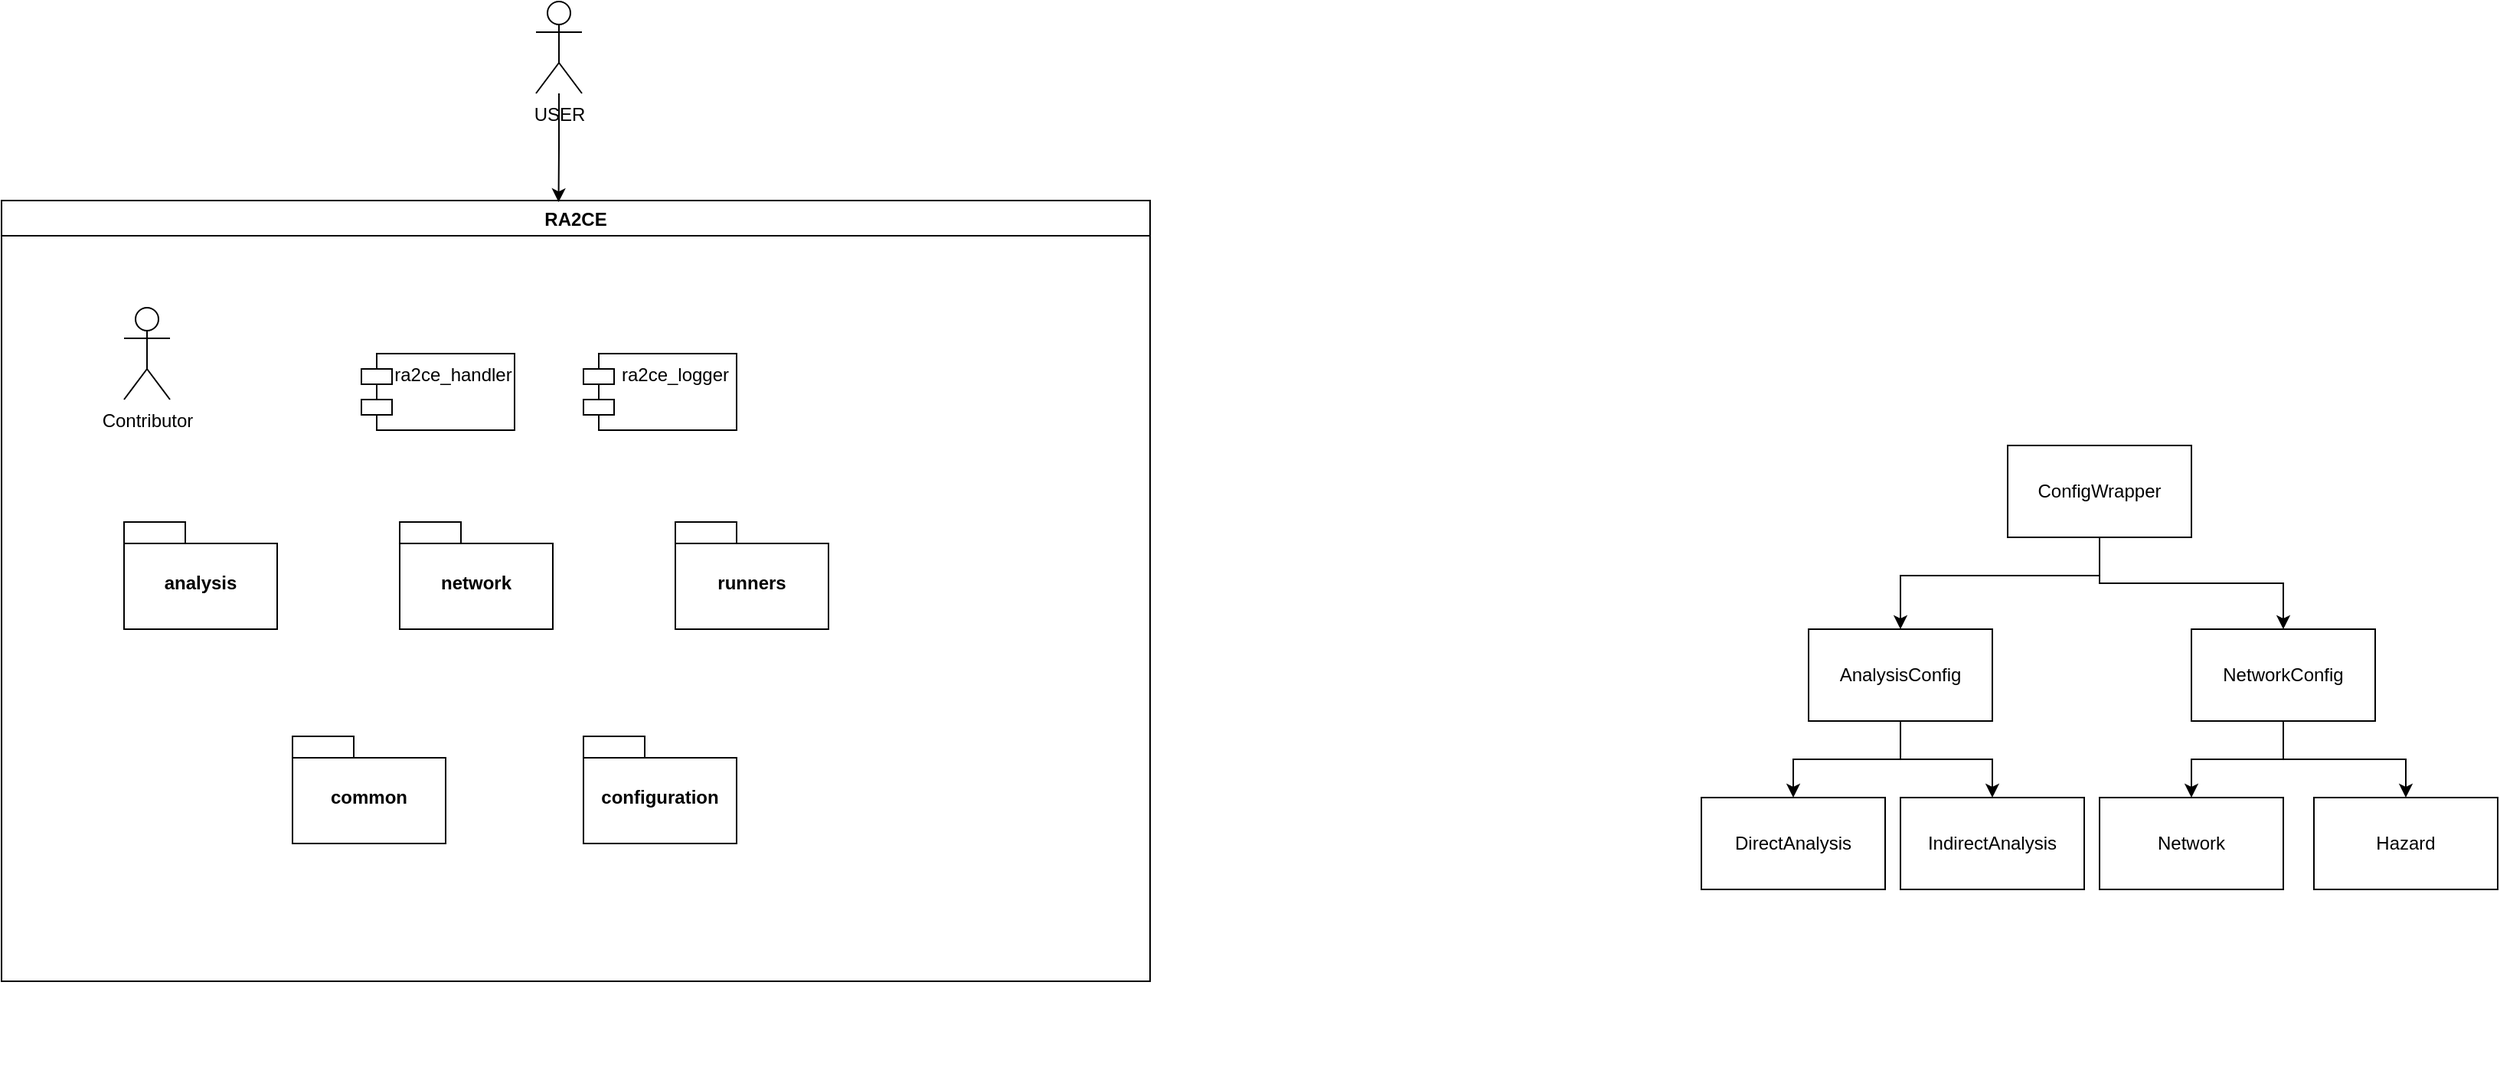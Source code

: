 <mxfile version="24.0.7" type="device" pages="7">
  <diagram id="Rp2NDlzOlhKS_G9DzCgf" name="Package overview">
    <mxGraphModel dx="1434" dy="1890" grid="1" gridSize="10" guides="1" tooltips="1" connect="1" arrows="1" fold="1" page="1" pageScale="1" pageWidth="850" pageHeight="1100" math="0" shadow="0">
      <root>
        <mxCell id="0" />
        <mxCell id="1" parent="0" />
        <mxCell id="DDgb_ZeBUq6CpwSrKfSQ-1" value="USER" style="shape=umlActor;verticalLabelPosition=bottom;verticalAlign=top;html=1;outlineConnect=0;" vertex="1" parent="1">
          <mxGeometry x="439" y="-10" width="30" height="60" as="geometry" />
        </mxCell>
        <mxCell id="DDgb_ZeBUq6CpwSrKfSQ-2" value="RA2CE" style="swimlane;rotation=0;" vertex="1" parent="1">
          <mxGeometry x="90" y="120" width="750" height="510" as="geometry" />
        </mxCell>
        <mxCell id="DDgb_ZeBUq6CpwSrKfSQ-6" value="" style="edgeStyle=orthogonalEdgeStyle;rounded=0;orthogonalLoop=1;jettySize=auto;html=1;" edge="1" parent="DDgb_ZeBUq6CpwSrKfSQ-2" target="DDgb_ZeBUq6CpwSrKfSQ-26">
          <mxGeometry relative="1" as="geometry">
            <Array as="points">
              <mxPoint x="733" y="340" />
              <mxPoint x="540" y="340" />
            </Array>
            <mxPoint x="733" y="320" as="sourcePoint" />
          </mxGeometry>
        </mxCell>
        <mxCell id="DDgb_ZeBUq6CpwSrKfSQ-8" value="Contributor" style="shape=umlActor;verticalLabelPosition=bottom;verticalAlign=top;html=1;outlineConnect=0;rotation=0;" vertex="1" parent="DDgb_ZeBUq6CpwSrKfSQ-2">
          <mxGeometry x="80" y="70" width="30" height="60" as="geometry" />
        </mxCell>
        <mxCell id="DDgb_ZeBUq6CpwSrKfSQ-9" value="" style="group;rotation=90;direction=west;" vertex="1" connectable="0" parent="DDgb_ZeBUq6CpwSrKfSQ-2">
          <mxGeometry x="1110" y="160" width="520" height="290" as="geometry" />
        </mxCell>
        <mxCell id="DDgb_ZeBUq6CpwSrKfSQ-10" value="ConfigWrapper" style="rounded=0;whiteSpace=wrap;html=1;rotation=0;" vertex="1" parent="DDgb_ZeBUq6CpwSrKfSQ-9">
          <mxGeometry x="200" width="120" height="60" as="geometry" />
        </mxCell>
        <mxCell id="DDgb_ZeBUq6CpwSrKfSQ-11" value="AnalysisConfig" style="rounded=0;whiteSpace=wrap;html=1;rotation=0;" vertex="1" parent="DDgb_ZeBUq6CpwSrKfSQ-9">
          <mxGeometry x="70" y="120" width="120" height="60" as="geometry" />
        </mxCell>
        <mxCell id="DDgb_ZeBUq6CpwSrKfSQ-12" value="NetworkConfig" style="whiteSpace=wrap;html=1;rounded=0;rotation=0;" vertex="1" parent="DDgb_ZeBUq6CpwSrKfSQ-9">
          <mxGeometry x="320" y="120" width="120" height="60" as="geometry" />
        </mxCell>
        <mxCell id="DDgb_ZeBUq6CpwSrKfSQ-13" value="DirectAnalysis" style="rounded=0;whiteSpace=wrap;html=1;rotation=0;" vertex="1" parent="DDgb_ZeBUq6CpwSrKfSQ-9">
          <mxGeometry y="230" width="120" height="60" as="geometry" />
        </mxCell>
        <mxCell id="DDgb_ZeBUq6CpwSrKfSQ-14" value="IndirectAnalysis" style="rounded=0;whiteSpace=wrap;html=1;rotation=0;" vertex="1" parent="DDgb_ZeBUq6CpwSrKfSQ-9">
          <mxGeometry x="130" y="230" width="120" height="60" as="geometry" />
        </mxCell>
        <mxCell id="DDgb_ZeBUq6CpwSrKfSQ-15" value="Network" style="rounded=0;whiteSpace=wrap;html=1;rotation=0;" vertex="1" parent="DDgb_ZeBUq6CpwSrKfSQ-9">
          <mxGeometry x="260" y="230" width="120" height="60" as="geometry" />
        </mxCell>
        <mxCell id="DDgb_ZeBUq6CpwSrKfSQ-16" value="Hazard" style="rounded=0;whiteSpace=wrap;html=1;rotation=0;" vertex="1" parent="DDgb_ZeBUq6CpwSrKfSQ-9">
          <mxGeometry x="400" y="230" width="120" height="60" as="geometry" />
        </mxCell>
        <mxCell id="DDgb_ZeBUq6CpwSrKfSQ-17" style="edgeStyle=orthogonalEdgeStyle;rounded=0;orthogonalLoop=1;jettySize=auto;html=1;exitX=0.5;exitY=1;exitDx=0;exitDy=0;" edge="1" parent="DDgb_ZeBUq6CpwSrKfSQ-9" source="DDgb_ZeBUq6CpwSrKfSQ-10" target="DDgb_ZeBUq6CpwSrKfSQ-11">
          <mxGeometry relative="1" as="geometry">
            <Array as="points">
              <mxPoint x="260" y="85" />
              <mxPoint x="130" y="85" />
            </Array>
          </mxGeometry>
        </mxCell>
        <mxCell id="DDgb_ZeBUq6CpwSrKfSQ-18" value="" style="edgeStyle=orthogonalEdgeStyle;rounded=0;orthogonalLoop=1;jettySize=auto;html=1;" edge="1" parent="DDgb_ZeBUq6CpwSrKfSQ-9" source="DDgb_ZeBUq6CpwSrKfSQ-10" target="DDgb_ZeBUq6CpwSrKfSQ-12">
          <mxGeometry relative="1" as="geometry">
            <Array as="points" />
          </mxGeometry>
        </mxCell>
        <mxCell id="DDgb_ZeBUq6CpwSrKfSQ-19" style="edgeStyle=orthogonalEdgeStyle;rounded=0;orthogonalLoop=1;jettySize=auto;html=1;exitX=0.5;exitY=1;exitDx=0;exitDy=0;" edge="1" parent="DDgb_ZeBUq6CpwSrKfSQ-9" source="DDgb_ZeBUq6CpwSrKfSQ-11" target="DDgb_ZeBUq6CpwSrKfSQ-13">
          <mxGeometry relative="1" as="geometry" />
        </mxCell>
        <mxCell id="DDgb_ZeBUq6CpwSrKfSQ-20" style="edgeStyle=orthogonalEdgeStyle;rounded=0;orthogonalLoop=1;jettySize=auto;html=1;exitX=0.5;exitY=1;exitDx=0;exitDy=0;" edge="1" parent="DDgb_ZeBUq6CpwSrKfSQ-9" source="DDgb_ZeBUq6CpwSrKfSQ-11" target="DDgb_ZeBUq6CpwSrKfSQ-14">
          <mxGeometry relative="1" as="geometry" />
        </mxCell>
        <mxCell id="DDgb_ZeBUq6CpwSrKfSQ-21" style="edgeStyle=orthogonalEdgeStyle;rounded=0;orthogonalLoop=1;jettySize=auto;html=1;exitX=0.5;exitY=1;exitDx=0;exitDy=0;" edge="1" parent="DDgb_ZeBUq6CpwSrKfSQ-9" source="DDgb_ZeBUq6CpwSrKfSQ-12" target="DDgb_ZeBUq6CpwSrKfSQ-15">
          <mxGeometry relative="1" as="geometry" />
        </mxCell>
        <mxCell id="DDgb_ZeBUq6CpwSrKfSQ-22" style="edgeStyle=orthogonalEdgeStyle;rounded=0;orthogonalLoop=1;jettySize=auto;html=1;exitX=0.5;exitY=1;exitDx=0;exitDy=0;" edge="1" parent="DDgb_ZeBUq6CpwSrKfSQ-9" source="DDgb_ZeBUq6CpwSrKfSQ-12" target="DDgb_ZeBUq6CpwSrKfSQ-16">
          <mxGeometry relative="1" as="geometry" />
        </mxCell>
        <mxCell id="DDgb_ZeBUq6CpwSrKfSQ-40" value="analysis" style="shape=folder;fontStyle=1;spacingTop=10;tabWidth=40;tabHeight=14;tabPosition=left;html=1;whiteSpace=wrap;" vertex="1" parent="DDgb_ZeBUq6CpwSrKfSQ-2">
          <mxGeometry x="80" y="210" width="100" height="70" as="geometry" />
        </mxCell>
        <mxCell id="DDgb_ZeBUq6CpwSrKfSQ-42" value="ra2ce_handler" style="shape=module;align=left;spacingLeft=20;align=center;verticalAlign=top;whiteSpace=wrap;html=1;" vertex="1" parent="DDgb_ZeBUq6CpwSrKfSQ-2">
          <mxGeometry x="235" y="100" width="100" height="50" as="geometry" />
        </mxCell>
        <mxCell id="DDgb_ZeBUq6CpwSrKfSQ-43" value="ra2ce_logger" style="shape=module;align=left;spacingLeft=20;align=center;verticalAlign=top;whiteSpace=wrap;html=1;" vertex="1" parent="DDgb_ZeBUq6CpwSrKfSQ-2">
          <mxGeometry x="380" y="100" width="100" height="50" as="geometry" />
        </mxCell>
        <mxCell id="DDgb_ZeBUq6CpwSrKfSQ-44" value="common" style="shape=folder;fontStyle=1;spacingTop=10;tabWidth=40;tabHeight=14;tabPosition=left;html=1;whiteSpace=wrap;" vertex="1" parent="DDgb_ZeBUq6CpwSrKfSQ-2">
          <mxGeometry x="190" y="350" width="100" height="70" as="geometry" />
        </mxCell>
        <mxCell id="DDgb_ZeBUq6CpwSrKfSQ-45" value="network" style="shape=folder;fontStyle=1;spacingTop=10;tabWidth=40;tabHeight=14;tabPosition=left;html=1;whiteSpace=wrap;" vertex="1" parent="DDgb_ZeBUq6CpwSrKfSQ-2">
          <mxGeometry x="260" y="210" width="100" height="70" as="geometry" />
        </mxCell>
        <mxCell id="DDgb_ZeBUq6CpwSrKfSQ-46" value="runners" style="shape=folder;fontStyle=1;spacingTop=10;tabWidth=40;tabHeight=14;tabPosition=left;html=1;whiteSpace=wrap;" vertex="1" parent="DDgb_ZeBUq6CpwSrKfSQ-2">
          <mxGeometry x="440" y="210" width="100" height="70" as="geometry" />
        </mxCell>
        <mxCell id="DDgb_ZeBUq6CpwSrKfSQ-49" value="configuration" style="shape=folder;fontStyle=1;spacingTop=10;tabWidth=40;tabHeight=14;tabPosition=left;html=1;whiteSpace=wrap;" vertex="1" parent="DDgb_ZeBUq6CpwSrKfSQ-2">
          <mxGeometry x="380" y="350" width="100" height="70" as="geometry" />
        </mxCell>
        <mxCell id="DDgb_ZeBUq6CpwSrKfSQ-39" style="edgeStyle=orthogonalEdgeStyle;rounded=0;orthogonalLoop=1;jettySize=auto;html=1;entryX=0.485;entryY=0.002;entryDx=0;entryDy=0;entryPerimeter=0;" edge="1" parent="1" source="DDgb_ZeBUq6CpwSrKfSQ-1" target="DDgb_ZeBUq6CpwSrKfSQ-2">
          <mxGeometry relative="1" as="geometry" />
        </mxCell>
      </root>
    </mxGraphModel>
  </diagram>
  <diagram id="f84udX-HMIuU50X7jIV-" name="analysis">
    <mxGraphModel dx="1434" dy="790" grid="1" gridSize="10" guides="1" tooltips="1" connect="1" arrows="1" fold="1" page="1" pageScale="1" pageWidth="850" pageHeight="1100" math="0" shadow="0">
      <root>
        <mxCell id="0" />
        <mxCell id="1" parent="0" />
        <mxCell id="kbGSK8YvZnMrt6RSUDQe-1" value="analysis" style="shape=folder;fontStyle=1;spacingTop=10;tabWidth=40;tabHeight=14;tabPosition=left;html=1;whiteSpace=wrap;verticalAlign=top;" vertex="1" parent="1">
          <mxGeometry x="130" y="150" width="640" height="480" as="geometry" />
        </mxCell>
      </root>
    </mxGraphModel>
  </diagram>
  <diagram id="_SzPEkcs4c-AnB0c7pbD" name="network">
    <mxGraphModel dx="1434" dy="790" grid="1" gridSize="10" guides="1" tooltips="1" connect="1" arrows="1" fold="1" page="1" pageScale="1" pageWidth="850" pageHeight="1100" math="0" shadow="0">
      <root>
        <mxCell id="0" />
        <mxCell id="1" parent="0" />
      </root>
    </mxGraphModel>
  </diagram>
  <diagram id="nIc-uuyCZ1bMmT14HSK6" name="General Overview">
    <mxGraphModel dx="1434" dy="790" grid="1" gridSize="10" guides="1" tooltips="1" connect="1" arrows="1" fold="1" page="1" pageScale="1" pageWidth="1100" pageHeight="850" math="0" shadow="0">
      <root>
        <mxCell id="0" />
        <mxCell id="1" parent="0" />
        <mxCell id="ljIQnTwFFSGdK2bvqgEi-79" style="edgeStyle=orthogonalEdgeStyle;rounded=0;orthogonalLoop=1;jettySize=auto;html=1;" parent="1" source="ljIQnTwFFSGdK2bvqgEi-1" target="ljIQnTwFFSGdK2bvqgEi-77" edge="1">
          <mxGeometry relative="1" as="geometry" />
        </mxCell>
        <mxCell id="ljIQnTwFFSGdK2bvqgEi-1" value="USER" style="shape=umlActor;verticalLabelPosition=bottom;verticalAlign=top;html=1;outlineConnect=0;" parent="1" vertex="1">
          <mxGeometry x="715" y="10" width="30" height="60" as="geometry" />
        </mxCell>
        <mxCell id="ljIQnTwFFSGdK2bvqgEi-77" value="RA2CE" style="swimlane;rotation=0;" parent="1" vertex="1">
          <mxGeometry x="20" y="160" width="1700" height="670" as="geometry" />
        </mxCell>
        <mxCell id="ljIQnTwFFSGdK2bvqgEi-18" value="ConfigFactory" style="rounded=0;whiteSpace=wrap;html=1;rotation=0;" parent="ljIQnTwFFSGdK2bvqgEi-77" vertex="1">
          <mxGeometry x="672" y="260" width="120" height="60" as="geometry" />
        </mxCell>
        <mxCell id="ljIQnTwFFSGdK2bvqgEi-65" style="edgeStyle=orthogonalEdgeStyle;rounded=0;orthogonalLoop=1;jettySize=auto;html=1;entryX=0.5;entryY=0;entryDx=0;entryDy=0;" parent="ljIQnTwFFSGdK2bvqgEi-77" target="ljIQnTwFFSGdK2bvqgEi-18" edge="1">
          <mxGeometry relative="1" as="geometry">
            <mxPoint x="520" y="180" as="sourcePoint" />
          </mxGeometry>
        </mxCell>
        <mxCell id="ljIQnTwFFSGdK2bvqgEi-29" value="" style="edgeStyle=orthogonalEdgeStyle;rounded=0;orthogonalLoop=1;jettySize=auto;html=1;" parent="ljIQnTwFFSGdK2bvqgEi-77" target="ljIQnTwFFSGdK2bvqgEi-28" edge="1">
          <mxGeometry relative="1" as="geometry">
            <mxPoint x="400" y="180" as="sourcePoint" />
          </mxGeometry>
        </mxCell>
        <mxCell id="ljIQnTwFFSGdK2bvqgEi-42" value="" style="edgeStyle=orthogonalEdgeStyle;rounded=0;orthogonalLoop=1;jettySize=auto;html=1;" parent="ljIQnTwFFSGdK2bvqgEi-77" source="ljIQnTwFFSGdK2bvqgEi-18" target="ljIQnTwFFSGdK2bvqgEi-41" edge="1">
          <mxGeometry relative="1" as="geometry">
            <Array as="points">
              <mxPoint x="733" y="340" />
              <mxPoint x="540" y="340" />
            </Array>
          </mxGeometry>
        </mxCell>
        <mxCell id="ljIQnTwFFSGdK2bvqgEi-45" value="" style="edgeStyle=orthogonalEdgeStyle;rounded=0;orthogonalLoop=1;jettySize=auto;html=1;entryX=0.5;entryY=0;entryDx=0;entryDy=0;" parent="ljIQnTwFFSGdK2bvqgEi-77" source="ljIQnTwFFSGdK2bvqgEi-18" target="ljIQnTwFFSGdK2bvqgEi-46" edge="1">
          <mxGeometry relative="1" as="geometry">
            <Array as="points">
              <mxPoint x="733" y="340" />
              <mxPoint x="850" y="340" />
            </Array>
            <mxPoint x="720" y="480" as="targetPoint" />
          </mxGeometry>
        </mxCell>
        <mxCell id="ljIQnTwFFSGdK2bvqgEi-80" value="Contributor" style="shape=umlActor;verticalLabelPosition=bottom;verticalAlign=top;html=1;outlineConnect=0;rotation=0;" parent="ljIQnTwFFSGdK2bvqgEi-77" vertex="1">
          <mxGeometry x="80" y="70" width="30" height="60" as="geometry" />
        </mxCell>
        <mxCell id="ljIQnTwFFSGdK2bvqgEi-95" value="" style="group;rotation=90;direction=west;" parent="ljIQnTwFFSGdK2bvqgEi-77" vertex="1" connectable="0">
          <mxGeometry x="1110" y="160" width="520" height="290" as="geometry" />
        </mxCell>
        <mxCell id="ljIQnTwFFSGdK2bvqgEi-8" value="ConfigWrapper" style="rounded=0;whiteSpace=wrap;html=1;rotation=0;" parent="ljIQnTwFFSGdK2bvqgEi-95" vertex="1">
          <mxGeometry x="200" width="120" height="60" as="geometry" />
        </mxCell>
        <mxCell id="ljIQnTwFFSGdK2bvqgEi-10" value="AnalysisConfig" style="rounded=0;whiteSpace=wrap;html=1;rotation=0;" parent="ljIQnTwFFSGdK2bvqgEi-95" vertex="1">
          <mxGeometry x="70" y="120" width="120" height="60" as="geometry" />
        </mxCell>
        <mxCell id="ljIQnTwFFSGdK2bvqgEi-12" value="NetworkConfig" style="whiteSpace=wrap;html=1;rounded=0;rotation=0;" parent="ljIQnTwFFSGdK2bvqgEi-95" vertex="1">
          <mxGeometry x="320" y="120" width="120" height="60" as="geometry" />
        </mxCell>
        <mxCell id="ljIQnTwFFSGdK2bvqgEi-82" value="DirectAnalysis" style="rounded=0;whiteSpace=wrap;html=1;rotation=0;" parent="ljIQnTwFFSGdK2bvqgEi-95" vertex="1">
          <mxGeometry y="230" width="120" height="60" as="geometry" />
        </mxCell>
        <mxCell id="ljIQnTwFFSGdK2bvqgEi-84" value="IndirectAnalysis" style="rounded=0;whiteSpace=wrap;html=1;rotation=0;" parent="ljIQnTwFFSGdK2bvqgEi-95" vertex="1">
          <mxGeometry x="130" y="230" width="120" height="60" as="geometry" />
        </mxCell>
        <mxCell id="ljIQnTwFFSGdK2bvqgEi-86" value="Network" style="rounded=0;whiteSpace=wrap;html=1;rotation=0;" parent="ljIQnTwFFSGdK2bvqgEi-95" vertex="1">
          <mxGeometry x="260" y="230" width="120" height="60" as="geometry" />
        </mxCell>
        <mxCell id="ljIQnTwFFSGdK2bvqgEi-85" value="Hazard" style="rounded=0;whiteSpace=wrap;html=1;rotation=0;" parent="ljIQnTwFFSGdK2bvqgEi-95" vertex="1">
          <mxGeometry x="400" y="230" width="120" height="60" as="geometry" />
        </mxCell>
        <mxCell id="ljIQnTwFFSGdK2bvqgEi-93" style="edgeStyle=orthogonalEdgeStyle;rounded=0;orthogonalLoop=1;jettySize=auto;html=1;exitX=0.5;exitY=1;exitDx=0;exitDy=0;" parent="ljIQnTwFFSGdK2bvqgEi-95" source="ljIQnTwFFSGdK2bvqgEi-8" target="ljIQnTwFFSGdK2bvqgEi-10" edge="1">
          <mxGeometry relative="1" as="geometry">
            <Array as="points">
              <mxPoint x="260" y="85" />
              <mxPoint x="130" y="85" />
            </Array>
          </mxGeometry>
        </mxCell>
        <mxCell id="ljIQnTwFFSGdK2bvqgEi-13" value="" style="edgeStyle=orthogonalEdgeStyle;rounded=0;orthogonalLoop=1;jettySize=auto;html=1;" parent="ljIQnTwFFSGdK2bvqgEi-95" source="ljIQnTwFFSGdK2bvqgEi-8" target="ljIQnTwFFSGdK2bvqgEi-12" edge="1">
          <mxGeometry relative="1" as="geometry">
            <Array as="points" />
          </mxGeometry>
        </mxCell>
        <mxCell id="ljIQnTwFFSGdK2bvqgEi-89" style="edgeStyle=orthogonalEdgeStyle;rounded=0;orthogonalLoop=1;jettySize=auto;html=1;exitX=0.5;exitY=1;exitDx=0;exitDy=0;" parent="ljIQnTwFFSGdK2bvqgEi-95" source="ljIQnTwFFSGdK2bvqgEi-10" target="ljIQnTwFFSGdK2bvqgEi-82" edge="1">
          <mxGeometry relative="1" as="geometry" />
        </mxCell>
        <mxCell id="ljIQnTwFFSGdK2bvqgEi-91" style="edgeStyle=orthogonalEdgeStyle;rounded=0;orthogonalLoop=1;jettySize=auto;html=1;exitX=0.5;exitY=1;exitDx=0;exitDy=0;" parent="ljIQnTwFFSGdK2bvqgEi-95" source="ljIQnTwFFSGdK2bvqgEi-10" target="ljIQnTwFFSGdK2bvqgEi-84" edge="1">
          <mxGeometry relative="1" as="geometry" />
        </mxCell>
        <mxCell id="ljIQnTwFFSGdK2bvqgEi-87" style="edgeStyle=orthogonalEdgeStyle;rounded=0;orthogonalLoop=1;jettySize=auto;html=1;exitX=0.5;exitY=1;exitDx=0;exitDy=0;" parent="ljIQnTwFFSGdK2bvqgEi-95" source="ljIQnTwFFSGdK2bvqgEi-12" target="ljIQnTwFFSGdK2bvqgEi-86" edge="1">
          <mxGeometry relative="1" as="geometry" />
        </mxCell>
        <mxCell id="ljIQnTwFFSGdK2bvqgEi-88" style="edgeStyle=orthogonalEdgeStyle;rounded=0;orthogonalLoop=1;jettySize=auto;html=1;exitX=0.5;exitY=1;exitDx=0;exitDy=0;" parent="ljIQnTwFFSGdK2bvqgEi-95" source="ljIQnTwFFSGdK2bvqgEi-12" target="ljIQnTwFFSGdK2bvqgEi-85" edge="1">
          <mxGeometry relative="1" as="geometry" />
        </mxCell>
        <mxCell id="ljIQnTwFFSGdK2bvqgEi-96" value="" style="group" parent="ljIQnTwFFSGdK2bvqgEi-77" vertex="1" connectable="0">
          <mxGeometry x="350" y="370" width="492" height="260" as="geometry" />
        </mxCell>
        <mxCell id="ljIQnTwFFSGdK2bvqgEi-98" value="" style="group" parent="ljIQnTwFFSGdK2bvqgEi-96" vertex="1" connectable="0">
          <mxGeometry x="90" y="40" width="200" height="150" as="geometry" />
        </mxCell>
        <mxCell id="ljIQnTwFFSGdK2bvqgEi-16" value="NetworkConfigData" style="whiteSpace=wrap;html=1;rounded=0;rotation=0;" parent="ljIQnTwFFSGdK2bvqgEi-98" vertex="1">
          <mxGeometry x="25" y="90" width="150" height="60" as="geometry" />
        </mxCell>
        <mxCell id="ljIQnTwFFSGdK2bvqgEi-41" value="NetworkConfigDataReader" style="whiteSpace=wrap;html=1;rounded=0;rotation=0;" parent="ljIQnTwFFSGdK2bvqgEi-98" vertex="1">
          <mxGeometry width="200" height="60" as="geometry" />
        </mxCell>
        <mxCell id="ljIQnTwFFSGdK2bvqgEi-53" style="edgeStyle=orthogonalEdgeStyle;rounded=0;orthogonalLoop=1;jettySize=auto;html=1;" parent="ljIQnTwFFSGdK2bvqgEi-98" source="ljIQnTwFFSGdK2bvqgEi-41" target="ljIQnTwFFSGdK2bvqgEi-16" edge="1">
          <mxGeometry relative="1" as="geometry" />
        </mxCell>
        <mxCell id="ljIQnTwFFSGdK2bvqgEi-97" value="" style="group" parent="ljIQnTwFFSGdK2bvqgEi-77" vertex="1" connectable="0">
          <mxGeometry x="50" y="260" width="310" height="280" as="geometry" />
        </mxCell>
        <mxCell id="ljIQnTwFFSGdK2bvqgEi-28" value="AnalysisRunnerFactory" style="whiteSpace=wrap;html=1;rounded=0;rotation=0;" parent="ljIQnTwFFSGdK2bvqgEi-97" vertex="1">
          <mxGeometry x="75" width="160" height="60" as="geometry" />
        </mxCell>
        <mxCell id="ljIQnTwFFSGdK2bvqgEi-30" value="AnalysisRunner" style="whiteSpace=wrap;html=1;rounded=0;rotation=0;" parent="ljIQnTwFFSGdK2bvqgEi-97" vertex="1">
          <mxGeometry x="95" y="110" width="120" height="60" as="geometry" />
        </mxCell>
        <mxCell id="ljIQnTwFFSGdK2bvqgEi-32" value="IndirectAnalysisRunner" style="whiteSpace=wrap;html=1;rounded=0;rotation=0;" parent="ljIQnTwFFSGdK2bvqgEi-97" vertex="1">
          <mxGeometry x="170" y="220" width="140" height="60" as="geometry" />
        </mxCell>
        <mxCell id="ljIQnTwFFSGdK2bvqgEi-35" value="DirectAnalysisRunner" style="whiteSpace=wrap;html=1;rounded=0;rotation=0;" parent="ljIQnTwFFSGdK2bvqgEi-97" vertex="1">
          <mxGeometry y="220" width="150" height="60" as="geometry" />
        </mxCell>
        <mxCell id="ljIQnTwFFSGdK2bvqgEi-31" value="" style="edgeStyle=orthogonalEdgeStyle;rounded=0;orthogonalLoop=1;jettySize=auto;html=1;" parent="ljIQnTwFFSGdK2bvqgEi-97" source="ljIQnTwFFSGdK2bvqgEi-28" target="ljIQnTwFFSGdK2bvqgEi-30" edge="1">
          <mxGeometry relative="1" as="geometry" />
        </mxCell>
        <mxCell id="ljIQnTwFFSGdK2bvqgEi-33" value="" style="edgeStyle=orthogonalEdgeStyle;rounded=0;orthogonalLoop=1;jettySize=auto;html=1;" parent="ljIQnTwFFSGdK2bvqgEi-97" source="ljIQnTwFFSGdK2bvqgEi-30" target="ljIQnTwFFSGdK2bvqgEi-32" edge="1">
          <mxGeometry relative="1" as="geometry" />
        </mxCell>
        <mxCell id="ljIQnTwFFSGdK2bvqgEi-36" style="edgeStyle=orthogonalEdgeStyle;rounded=0;orthogonalLoop=1;jettySize=auto;html=1;" parent="ljIQnTwFFSGdK2bvqgEi-97" source="ljIQnTwFFSGdK2bvqgEi-30" target="ljIQnTwFFSGdK2bvqgEi-35" edge="1">
          <mxGeometry relative="1" as="geometry" />
        </mxCell>
        <mxCell id="ljIQnTwFFSGdK2bvqgEi-14" value="AnalysisConfigData" style="whiteSpace=wrap;html=1;rounded=0;rotation=0;" parent="ljIQnTwFFSGdK2bvqgEi-77" vertex="1">
          <mxGeometry x="730" y="510" width="240" height="60" as="geometry" />
        </mxCell>
        <mxCell id="ljIQnTwFFSGdK2bvqgEi-46" value="AnalysisConfigDataReader" style="whiteSpace=wrap;html=1;rounded=0;rotation=0;" parent="ljIQnTwFFSGdK2bvqgEi-77" vertex="1">
          <mxGeometry x="750" y="420" width="200" height="60" as="geometry" />
        </mxCell>
        <mxCell id="ljIQnTwFFSGdK2bvqgEi-54" style="edgeStyle=orthogonalEdgeStyle;rounded=0;orthogonalLoop=1;jettySize=auto;html=1;" parent="ljIQnTwFFSGdK2bvqgEi-77" source="ljIQnTwFFSGdK2bvqgEi-46" target="ljIQnTwFFSGdK2bvqgEi-14" edge="1">
          <mxGeometry relative="1" as="geometry" />
        </mxCell>
        <mxCell id="Z59CMIi-VY8A_9yOZK_S-1" value="RA2CE HANDLER" style="rounded=0;whiteSpace=wrap;html=1;rotation=0;" vertex="1" parent="ljIQnTwFFSGdK2bvqgEi-77">
          <mxGeometry x="400" y="150" width="120" height="60" as="geometry" />
        </mxCell>
        <mxCell id="9qk-Bt4W44y3nDuAmLPf-1" style="edgeStyle=orthogonalEdgeStyle;rounded=0;orthogonalLoop=1;jettySize=auto;html=1;entryX=0.5;entryY=0;entryDx=0;entryDy=0;" edge="1" parent="ljIQnTwFFSGdK2bvqgEi-77" source="Z59CMIi-VY8A_9yOZK_S-2" target="Z59CMIi-VY8A_9yOZK_S-1">
          <mxGeometry relative="1" as="geometry" />
        </mxCell>
        <mxCell id="Z59CMIi-VY8A_9yOZK_S-2" value="MAIN" style="rounded=0;whiteSpace=wrap;html=1;rotation=0;" vertex="1" parent="ljIQnTwFFSGdK2bvqgEi-77">
          <mxGeometry x="400" y="50" width="120" height="60" as="geometry" />
        </mxCell>
      </root>
    </mxGraphModel>
  </diagram>
  <diagram id="g5gq4qHL1uzl4XZIBAZN" name="ConfigWrapper">
    <mxGraphModel dx="1434" dy="790" grid="1" gridSize="10" guides="1" tooltips="1" connect="1" arrows="1" fold="1" page="1" pageScale="1" pageWidth="1100" pageHeight="850" math="0" shadow="0">
      <root>
        <mxCell id="0" />
        <mxCell id="1" parent="0" />
        <mxCell id="0GZiVuG526R9PfzZzMAX-50" value="" style="group;rotation=0;" parent="1" vertex="1" connectable="0">
          <mxGeometry x="280" y="260" width="520" height="290" as="geometry" />
        </mxCell>
        <mxCell id="0GZiVuG526R9PfzZzMAX-51" value="ConfigWrapper" style="rounded=0;whiteSpace=wrap;html=1;rotation=0;" parent="0GZiVuG526R9PfzZzMAX-50" vertex="1">
          <mxGeometry x="200" width="120" height="60" as="geometry" />
        </mxCell>
        <mxCell id="0GZiVuG526R9PfzZzMAX-52" value="AnalysisConfig" style="rounded=0;whiteSpace=wrap;html=1;rotation=0;" parent="0GZiVuG526R9PfzZzMAX-50" vertex="1">
          <mxGeometry x="70" y="120" width="120" height="60" as="geometry" />
        </mxCell>
        <mxCell id="0GZiVuG526R9PfzZzMAX-53" value="NetworkConfig" style="whiteSpace=wrap;html=1;rounded=0;rotation=0;" parent="0GZiVuG526R9PfzZzMAX-50" vertex="1">
          <mxGeometry x="320" y="120" width="120" height="60" as="geometry" />
        </mxCell>
        <mxCell id="0GZiVuG526R9PfzZzMAX-54" value="DirectAnalysis" style="rounded=0;whiteSpace=wrap;html=1;rotation=0;" parent="0GZiVuG526R9PfzZzMAX-50" vertex="1">
          <mxGeometry y="230" width="120" height="60" as="geometry" />
        </mxCell>
        <mxCell id="0GZiVuG526R9PfzZzMAX-55" value="IndirectAnalysis" style="rounded=0;whiteSpace=wrap;html=1;rotation=0;" parent="0GZiVuG526R9PfzZzMAX-50" vertex="1">
          <mxGeometry x="130" y="230" width="120" height="60" as="geometry" />
        </mxCell>
        <mxCell id="0GZiVuG526R9PfzZzMAX-56" value="Network" style="rounded=0;whiteSpace=wrap;html=1;rotation=0;" parent="0GZiVuG526R9PfzZzMAX-50" vertex="1">
          <mxGeometry x="260" y="230" width="120" height="60" as="geometry" />
        </mxCell>
        <mxCell id="0GZiVuG526R9PfzZzMAX-57" value="Hazard" style="rounded=0;whiteSpace=wrap;html=1;rotation=0;" parent="0GZiVuG526R9PfzZzMAX-50" vertex="1">
          <mxGeometry x="400" y="230" width="120" height="60" as="geometry" />
        </mxCell>
        <mxCell id="0GZiVuG526R9PfzZzMAX-58" style="edgeStyle=orthogonalEdgeStyle;rounded=0;orthogonalLoop=1;jettySize=auto;html=1;exitX=0.5;exitY=1;exitDx=0;exitDy=0;" parent="0GZiVuG526R9PfzZzMAX-50" source="0GZiVuG526R9PfzZzMAX-51" target="0GZiVuG526R9PfzZzMAX-52" edge="1">
          <mxGeometry relative="1" as="geometry">
            <Array as="points">
              <mxPoint x="260" y="90" />
              <mxPoint x="130" y="90" />
            </Array>
          </mxGeometry>
        </mxCell>
        <mxCell id="0GZiVuG526R9PfzZzMAX-59" value="" style="edgeStyle=orthogonalEdgeStyle;rounded=0;orthogonalLoop=1;jettySize=auto;html=1;" parent="0GZiVuG526R9PfzZzMAX-50" source="0GZiVuG526R9PfzZzMAX-51" target="0GZiVuG526R9PfzZzMAX-53" edge="1">
          <mxGeometry relative="1" as="geometry">
            <Array as="points" />
          </mxGeometry>
        </mxCell>
        <mxCell id="0GZiVuG526R9PfzZzMAX-60" style="edgeStyle=orthogonalEdgeStyle;rounded=0;orthogonalLoop=1;jettySize=auto;html=1;exitX=0.5;exitY=1;exitDx=0;exitDy=0;" parent="0GZiVuG526R9PfzZzMAX-50" source="0GZiVuG526R9PfzZzMAX-52" target="0GZiVuG526R9PfzZzMAX-54" edge="1">
          <mxGeometry relative="1" as="geometry" />
        </mxCell>
        <mxCell id="0GZiVuG526R9PfzZzMAX-61" style="edgeStyle=orthogonalEdgeStyle;rounded=0;orthogonalLoop=1;jettySize=auto;html=1;exitX=0.5;exitY=1;exitDx=0;exitDy=0;" parent="0GZiVuG526R9PfzZzMAX-50" source="0GZiVuG526R9PfzZzMAX-52" target="0GZiVuG526R9PfzZzMAX-55" edge="1">
          <mxGeometry relative="1" as="geometry" />
        </mxCell>
        <mxCell id="0GZiVuG526R9PfzZzMAX-62" style="edgeStyle=orthogonalEdgeStyle;rounded=0;orthogonalLoop=1;jettySize=auto;html=1;exitX=0.5;exitY=1;exitDx=0;exitDy=0;" parent="0GZiVuG526R9PfzZzMAX-50" source="0GZiVuG526R9PfzZzMAX-53" target="0GZiVuG526R9PfzZzMAX-56" edge="1">
          <mxGeometry relative="1" as="geometry" />
        </mxCell>
        <mxCell id="0GZiVuG526R9PfzZzMAX-63" style="edgeStyle=orthogonalEdgeStyle;rounded=0;orthogonalLoop=1;jettySize=auto;html=1;exitX=0.5;exitY=1;exitDx=0;exitDy=0;" parent="0GZiVuG526R9PfzZzMAX-50" source="0GZiVuG526R9PfzZzMAX-53" target="0GZiVuG526R9PfzZzMAX-57" edge="1">
          <mxGeometry relative="1" as="geometry" />
        </mxCell>
      </root>
    </mxGraphModel>
  </diagram>
  <diagram id="MX2OoZ_W4mvXJoh6Ynyb" name="Actors">
    <mxGraphModel dx="1434" dy="790" grid="1" gridSize="10" guides="1" tooltips="1" connect="1" arrows="1" fold="1" page="1" pageScale="1" pageWidth="1100" pageHeight="850" math="0" shadow="0">
      <root>
        <mxCell id="0" />
        <mxCell id="1" parent="0" />
        <mxCell id="FUOQjl5owTOAqfktACT8-2" value="main" style="shape=cube;whiteSpace=wrap;html=1;boundedLbl=1;backgroundOutline=1;darkOpacity=0.05;darkOpacity2=0.1;flipH=1;" parent="1" vertex="1">
          <mxGeometry x="230" y="140" width="100" height="180" as="geometry" />
        </mxCell>
        <mxCell id="FUOQjl5owTOAqfktACT8-4" style="edgeStyle=orthogonalEdgeStyle;rounded=0;orthogonalLoop=1;jettySize=auto;html=1;" parent="1" source="FUOQjl5owTOAqfktACT8-3" target="FUOQjl5owTOAqfktACT8-2" edge="1">
          <mxGeometry relative="1" as="geometry" />
        </mxCell>
        <mxCell id="FUOQjl5owTOAqfktACT8-3" value="Actor" style="shape=umlActor;verticalLabelPosition=bottom;verticalAlign=top;html=1;outlineConnect=0;" parent="1" vertex="1">
          <mxGeometry x="130" y="200" width="30" height="60" as="geometry" />
        </mxCell>
      </root>
    </mxGraphModel>
  </diagram>
  <diagram id="xYe5eCpaOpIaSW05rS1Y" name="ra2ce_handler">
    <mxGraphModel dx="1434" dy="790" grid="1" gridSize="10" guides="1" tooltips="1" connect="1" arrows="1" fold="1" page="1" pageScale="1" pageWidth="1100" pageHeight="850" math="0" shadow="0">
      <root>
        <mxCell id="0" />
        <mxCell id="1" parent="0" />
        <mxCell id="5x0HU4ocWG2Yf5jdy6bk-2" value="RA2CE HANDLER" style="rounded=0;whiteSpace=wrap;html=1;rotation=0;" parent="1" vertex="1">
          <mxGeometry x="410" y="235" width="120" height="60" as="geometry" />
        </mxCell>
        <mxCell id="5x0HU4ocWG2Yf5jdy6bk-3" value="ConfigFactory" style="rounded=0;whiteSpace=wrap;html=1;rotation=0;" parent="1" vertex="1">
          <mxGeometry x="682" y="345" width="120" height="60" as="geometry" />
        </mxCell>
        <mxCell id="5x0HU4ocWG2Yf5jdy6bk-4" style="edgeStyle=orthogonalEdgeStyle;rounded=0;orthogonalLoop=1;jettySize=auto;html=1;entryX=0.5;entryY=0;entryDx=0;entryDy=0;" parent="1" source="5x0HU4ocWG2Yf5jdy6bk-2" target="5x0HU4ocWG2Yf5jdy6bk-3" edge="1">
          <mxGeometry relative="1" as="geometry" />
        </mxCell>
        <mxCell id="5x0HU4ocWG2Yf5jdy6bk-5" value="" style="edgeStyle=orthogonalEdgeStyle;rounded=0;orthogonalLoop=1;jettySize=auto;html=1;" parent="1" source="5x0HU4ocWG2Yf5jdy6bk-2" target="5x0HU4ocWG2Yf5jdy6bk-25" edge="1">
          <mxGeometry relative="1" as="geometry" />
        </mxCell>
        <mxCell id="5x0HU4ocWG2Yf5jdy6bk-6" value="Ra2ceLogger" style="whiteSpace=wrap;html=1;rounded=0;rotation=0;" parent="1" vertex="1">
          <mxGeometry x="410" y="345" width="120" height="60" as="geometry" />
        </mxCell>
        <mxCell id="5x0HU4ocWG2Yf5jdy6bk-7" style="edgeStyle=orthogonalEdgeStyle;rounded=0;orthogonalLoop=1;jettySize=auto;html=1;exitX=0.5;exitY=1;exitDx=0;exitDy=0;" parent="1" source="5x0HU4ocWG2Yf5jdy6bk-2" target="5x0HU4ocWG2Yf5jdy6bk-6" edge="1">
          <mxGeometry relative="1" as="geometry" />
        </mxCell>
        <mxCell id="5x0HU4ocWG2Yf5jdy6bk-8" value="" style="edgeStyle=orthogonalEdgeStyle;rounded=0;orthogonalLoop=1;jettySize=auto;html=1;" parent="1" source="5x0HU4ocWG2Yf5jdy6bk-3" target="5x0HU4ocWG2Yf5jdy6bk-34" edge="1">
          <mxGeometry relative="1" as="geometry">
            <Array as="points">
              <mxPoint x="743" y="425" />
              <mxPoint x="960" y="425" />
            </Array>
          </mxGeometry>
        </mxCell>
        <mxCell id="5x0HU4ocWG2Yf5jdy6bk-9" value="" style="edgeStyle=orthogonalEdgeStyle;rounded=0;orthogonalLoop=1;jettySize=auto;html=1;" parent="1" source="5x0HU4ocWG2Yf5jdy6bk-3" target="5x0HU4ocWG2Yf5jdy6bk-15" edge="1">
          <mxGeometry relative="1" as="geometry">
            <Array as="points">
              <mxPoint x="743" y="425" />
              <mxPoint x="598" y="425" />
            </Array>
          </mxGeometry>
        </mxCell>
        <mxCell id="5x0HU4ocWG2Yf5jdy6bk-10" style="edgeStyle=orthogonalEdgeStyle;rounded=0;orthogonalLoop=1;jettySize=auto;html=1;exitX=0.5;exitY=1;exitDx=0;exitDy=0;" parent="1" source="5x0HU4ocWG2Yf5jdy6bk-11" target="5x0HU4ocWG2Yf5jdy6bk-2" edge="1">
          <mxGeometry relative="1" as="geometry" />
        </mxCell>
        <mxCell id="5x0HU4ocWG2Yf5jdy6bk-11" value="MAIN" style="rounded=0;whiteSpace=wrap;html=1;rotation=0;" parent="1" vertex="1">
          <mxGeometry x="410" y="135" width="120" height="60" as="geometry" />
        </mxCell>
        <mxCell id="5x0HU4ocWG2Yf5jdy6bk-13" value="" style="group" parent="1" vertex="1" connectable="0">
          <mxGeometry x="360" y="455" width="492" height="260" as="geometry" />
        </mxCell>
        <mxCell id="5x0HU4ocWG2Yf5jdy6bk-14" value="AnalysisWithNetworkIniConfigData" style="whiteSpace=wrap;html=1;rounded=0;rotation=0;" parent="5x0HU4ocWG2Yf5jdy6bk-13" vertex="1">
          <mxGeometry x="252" y="200" width="240" height="60" as="geometry" />
        </mxCell>
        <mxCell id="5x0HU4ocWG2Yf5jdy6bk-15" value="AnalysisConfigDataReaderFactory" style="whiteSpace=wrap;html=1;rounded=0;rotation=0;" parent="5x0HU4ocWG2Yf5jdy6bk-13" vertex="1">
          <mxGeometry x="122" width="230" height="60" as="geometry" />
        </mxCell>
        <mxCell id="5x0HU4ocWG2Yf5jdy6bk-16" value="WithNetworkConfigReader" style="whiteSpace=wrap;html=1;rounded=0;rotation=0;" parent="5x0HU4ocWG2Yf5jdy6bk-13" vertex="1">
          <mxGeometry x="272" y="110" width="200" height="60" as="geometry" />
        </mxCell>
        <mxCell id="5x0HU4ocWG2Yf5jdy6bk-17" value="WithoutNetworkConfigReader" style="whiteSpace=wrap;html=1;rounded=0;rotation=0;" parent="5x0HU4ocWG2Yf5jdy6bk-13" vertex="1">
          <mxGeometry x="22" y="110" width="200" height="60" as="geometry" />
        </mxCell>
        <mxCell id="5x0HU4ocWG2Yf5jdy6bk-18" value="AnalysisWithoutNetworkIniConfigData" style="whiteSpace=wrap;html=1;rounded=0;rotation=0;" parent="5x0HU4ocWG2Yf5jdy6bk-13" vertex="1">
          <mxGeometry y="200" width="240" height="60" as="geometry" />
        </mxCell>
        <mxCell id="5x0HU4ocWG2Yf5jdy6bk-19" style="edgeStyle=orthogonalEdgeStyle;rounded=0;orthogonalLoop=1;jettySize=auto;html=1;" parent="5x0HU4ocWG2Yf5jdy6bk-13" source="5x0HU4ocWG2Yf5jdy6bk-16" target="5x0HU4ocWG2Yf5jdy6bk-14" edge="1">
          <mxGeometry relative="1" as="geometry" />
        </mxCell>
        <mxCell id="5x0HU4ocWG2Yf5jdy6bk-20" value="" style="edgeStyle=orthogonalEdgeStyle;rounded=0;orthogonalLoop=1;jettySize=auto;html=1;" parent="5x0HU4ocWG2Yf5jdy6bk-13" source="5x0HU4ocWG2Yf5jdy6bk-15" target="5x0HU4ocWG2Yf5jdy6bk-16" edge="1">
          <mxGeometry relative="1" as="geometry" />
        </mxCell>
        <mxCell id="5x0HU4ocWG2Yf5jdy6bk-21" value="" style="edgeStyle=orthogonalEdgeStyle;rounded=0;orthogonalLoop=1;jettySize=auto;html=1;" parent="5x0HU4ocWG2Yf5jdy6bk-13" source="5x0HU4ocWG2Yf5jdy6bk-15" target="5x0HU4ocWG2Yf5jdy6bk-16" edge="1">
          <mxGeometry relative="1" as="geometry" />
        </mxCell>
        <mxCell id="5x0HU4ocWG2Yf5jdy6bk-22" value="" style="edgeStyle=orthogonalEdgeStyle;rounded=0;orthogonalLoop=1;jettySize=auto;html=1;" parent="5x0HU4ocWG2Yf5jdy6bk-13" source="5x0HU4ocWG2Yf5jdy6bk-15" target="5x0HU4ocWG2Yf5jdy6bk-17" edge="1">
          <mxGeometry relative="1" as="geometry" />
        </mxCell>
        <mxCell id="5x0HU4ocWG2Yf5jdy6bk-23" style="edgeStyle=orthogonalEdgeStyle;rounded=0;orthogonalLoop=1;jettySize=auto;html=1;exitX=0.5;exitY=1;exitDx=0;exitDy=0;" parent="5x0HU4ocWG2Yf5jdy6bk-13" source="5x0HU4ocWG2Yf5jdy6bk-17" target="5x0HU4ocWG2Yf5jdy6bk-18" edge="1">
          <mxGeometry relative="1" as="geometry" />
        </mxCell>
        <mxCell id="5x0HU4ocWG2Yf5jdy6bk-24" value="" style="group" parent="1" vertex="1" connectable="0">
          <mxGeometry x="60" y="345" width="310" height="280" as="geometry" />
        </mxCell>
        <mxCell id="5x0HU4ocWG2Yf5jdy6bk-25" value="AnalysisRunnerFactory" style="whiteSpace=wrap;html=1;rounded=0;rotation=0;" parent="5x0HU4ocWG2Yf5jdy6bk-24" vertex="1">
          <mxGeometry x="75" width="160" height="60" as="geometry" />
        </mxCell>
        <mxCell id="5x0HU4ocWG2Yf5jdy6bk-26" value="AnalysisRunner" style="whiteSpace=wrap;html=1;rounded=0;rotation=0;" parent="5x0HU4ocWG2Yf5jdy6bk-24" vertex="1">
          <mxGeometry x="95" y="110" width="120" height="60" as="geometry" />
        </mxCell>
        <mxCell id="5x0HU4ocWG2Yf5jdy6bk-27" value="IndirectAnalysisRunner" style="whiteSpace=wrap;html=1;rounded=0;rotation=0;" parent="5x0HU4ocWG2Yf5jdy6bk-24" vertex="1">
          <mxGeometry x="170" y="220" width="140" height="60" as="geometry" />
        </mxCell>
        <mxCell id="5x0HU4ocWG2Yf5jdy6bk-28" value="DirectAnalysisRunner" style="whiteSpace=wrap;html=1;rounded=0;rotation=0;" parent="5x0HU4ocWG2Yf5jdy6bk-24" vertex="1">
          <mxGeometry y="220" width="150" height="60" as="geometry" />
        </mxCell>
        <mxCell id="5x0HU4ocWG2Yf5jdy6bk-29" value="" style="edgeStyle=orthogonalEdgeStyle;rounded=0;orthogonalLoop=1;jettySize=auto;html=1;" parent="5x0HU4ocWG2Yf5jdy6bk-24" source="5x0HU4ocWG2Yf5jdy6bk-25" target="5x0HU4ocWG2Yf5jdy6bk-26" edge="1">
          <mxGeometry relative="1" as="geometry" />
        </mxCell>
        <mxCell id="5x0HU4ocWG2Yf5jdy6bk-30" value="" style="edgeStyle=orthogonalEdgeStyle;rounded=0;orthogonalLoop=1;jettySize=auto;html=1;" parent="5x0HU4ocWG2Yf5jdy6bk-24" source="5x0HU4ocWG2Yf5jdy6bk-26" target="5x0HU4ocWG2Yf5jdy6bk-27" edge="1">
          <mxGeometry relative="1" as="geometry" />
        </mxCell>
        <mxCell id="5x0HU4ocWG2Yf5jdy6bk-31" style="edgeStyle=orthogonalEdgeStyle;rounded=0;orthogonalLoop=1;jettySize=auto;html=1;" parent="5x0HU4ocWG2Yf5jdy6bk-24" source="5x0HU4ocWG2Yf5jdy6bk-26" target="5x0HU4ocWG2Yf5jdy6bk-28" edge="1">
          <mxGeometry relative="1" as="geometry" />
        </mxCell>
        <mxCell id="5x0HU4ocWG2Yf5jdy6bk-32" value="" style="group" parent="1" vertex="1" connectable="0">
          <mxGeometry x="860" y="565" width="200" height="150" as="geometry" />
        </mxCell>
        <mxCell id="5x0HU4ocWG2Yf5jdy6bk-33" value="NetworkIniConfigData" style="whiteSpace=wrap;html=1;rounded=0;rotation=0;" parent="5x0HU4ocWG2Yf5jdy6bk-32" vertex="1">
          <mxGeometry x="25" y="90" width="150" height="60" as="geometry" />
        </mxCell>
        <mxCell id="5x0HU4ocWG2Yf5jdy6bk-34" value="NetworkIniConfigDataReader" style="whiteSpace=wrap;html=1;rounded=0;rotation=0;" parent="5x0HU4ocWG2Yf5jdy6bk-32" vertex="1">
          <mxGeometry width="200" height="60" as="geometry" />
        </mxCell>
        <mxCell id="5x0HU4ocWG2Yf5jdy6bk-35" style="edgeStyle=orthogonalEdgeStyle;rounded=0;orthogonalLoop=1;jettySize=auto;html=1;" parent="5x0HU4ocWG2Yf5jdy6bk-32" source="5x0HU4ocWG2Yf5jdy6bk-34" target="5x0HU4ocWG2Yf5jdy6bk-33" edge="1">
          <mxGeometry relative="1" as="geometry" />
        </mxCell>
      </root>
    </mxGraphModel>
  </diagram>
</mxfile>
